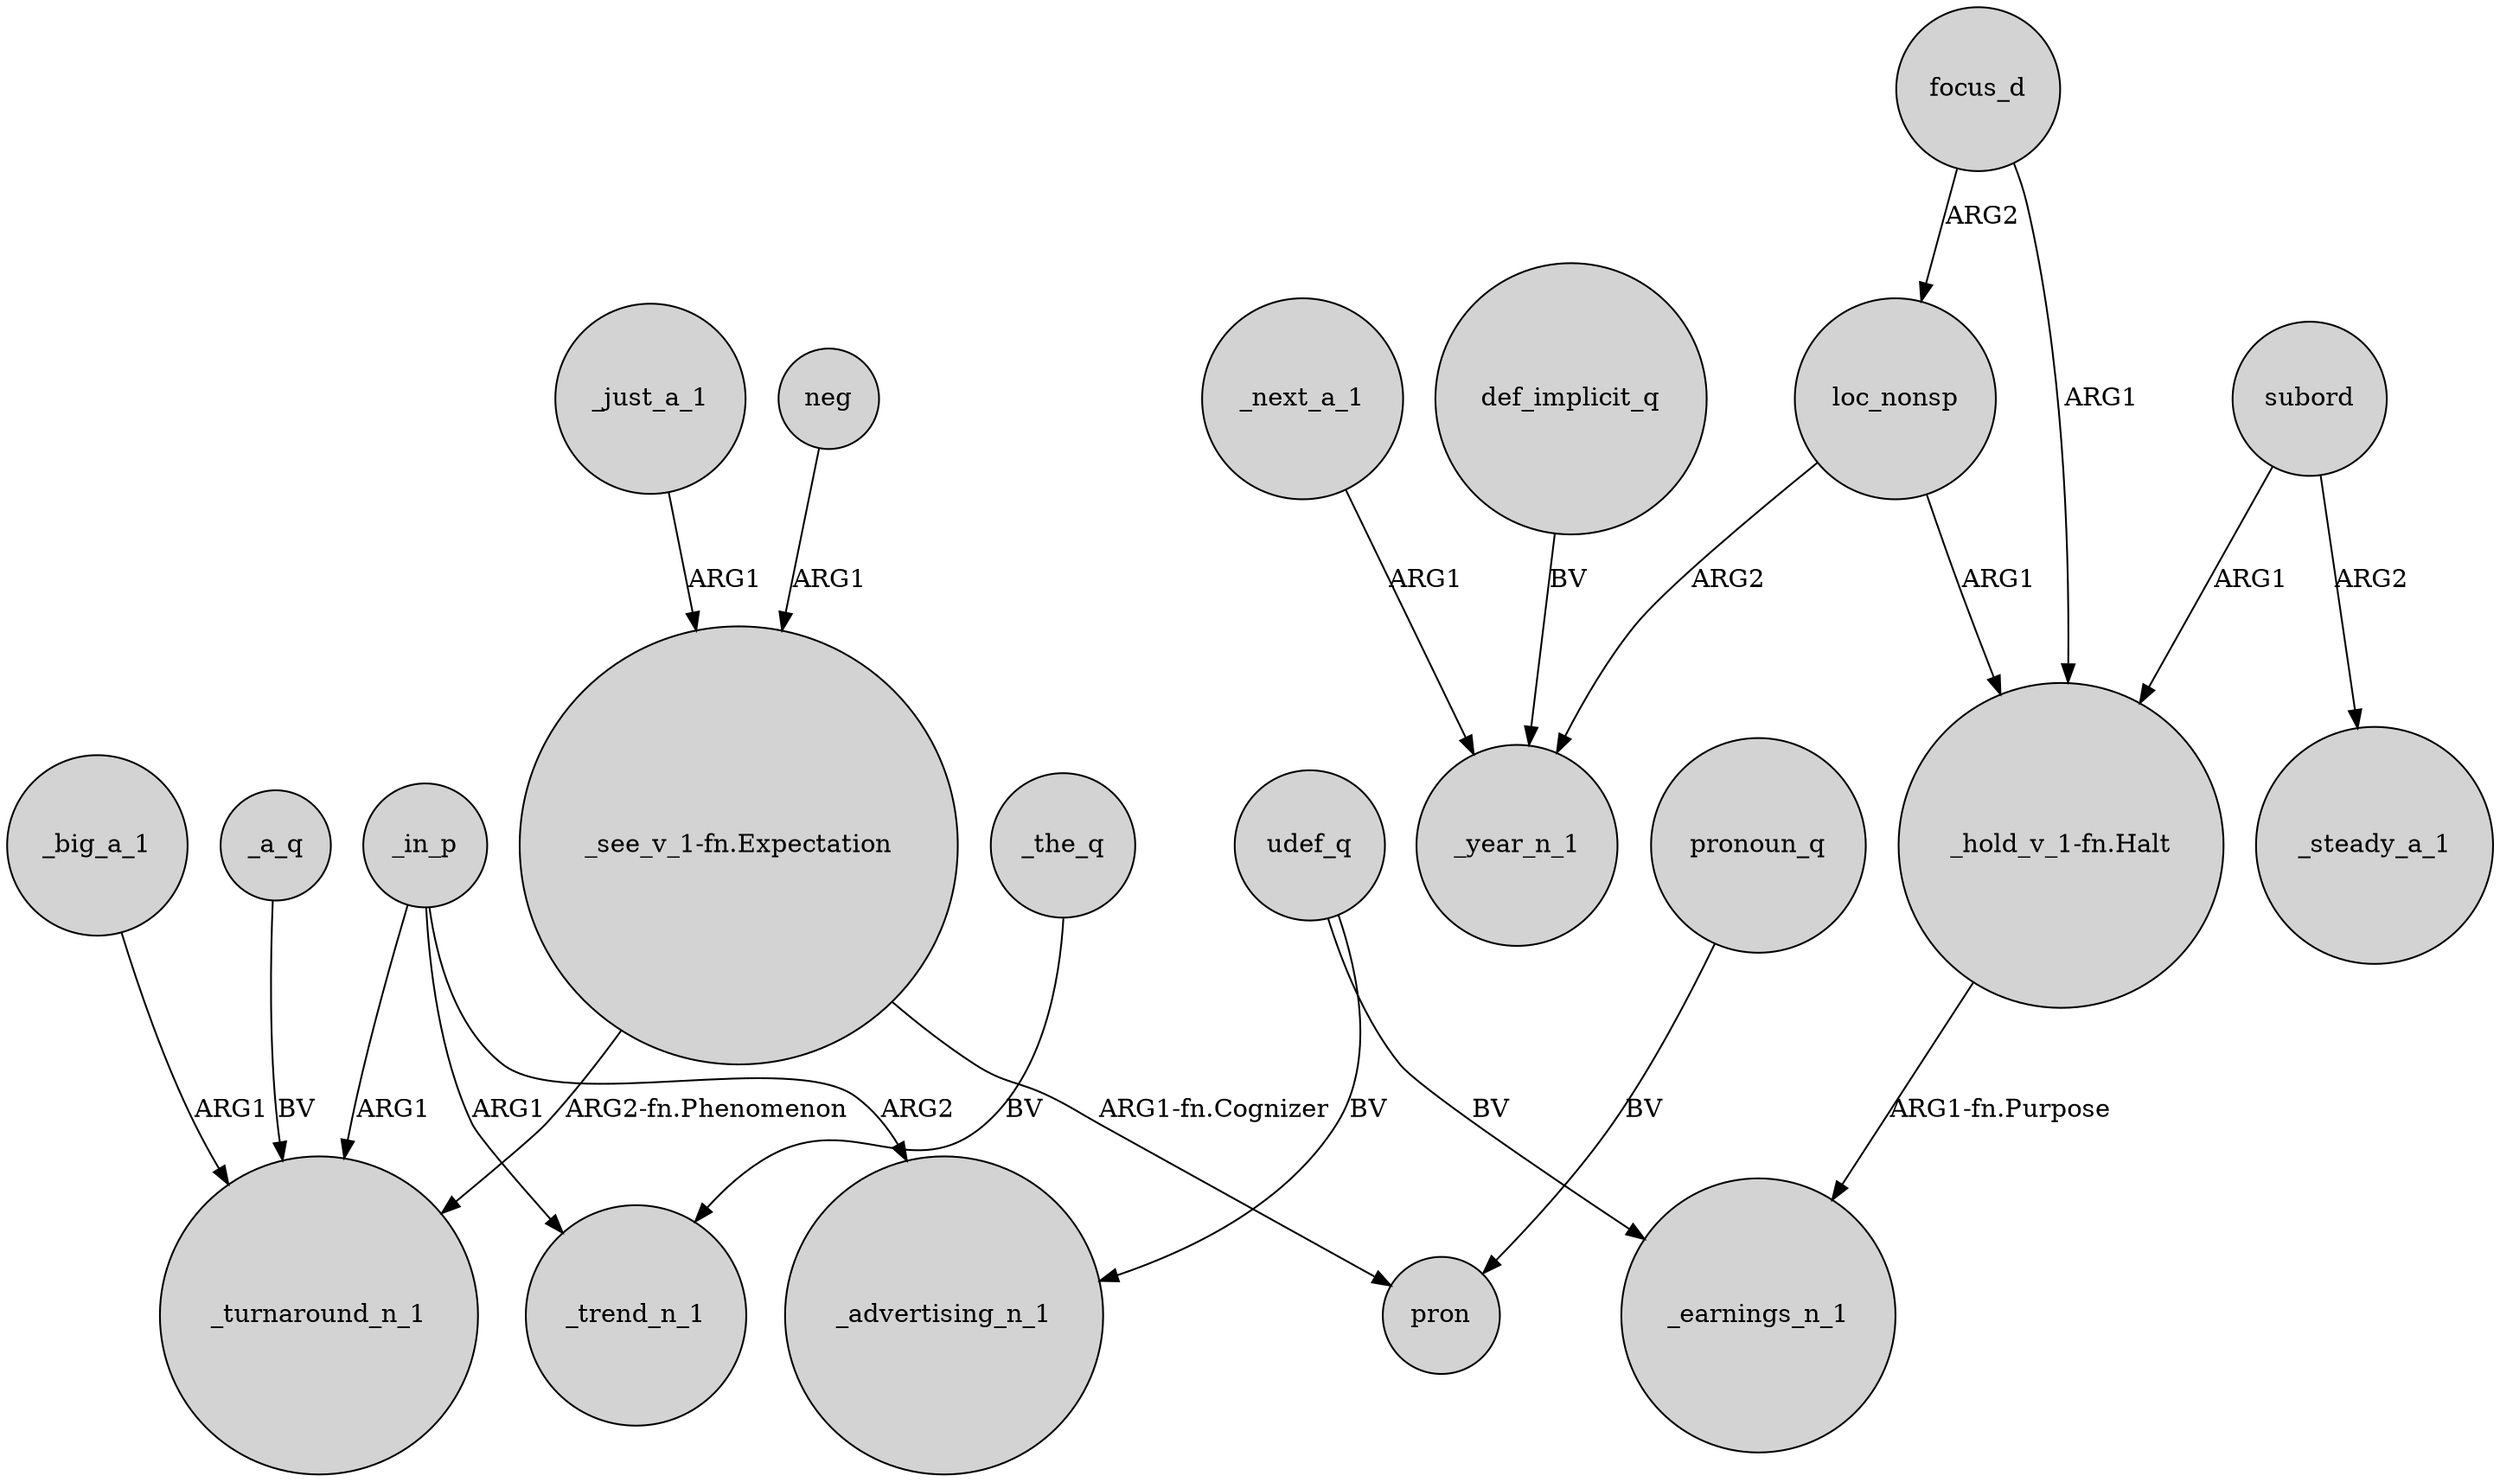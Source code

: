 digraph {
	node [shape=circle style=filled]
	_big_a_1 -> _turnaround_n_1 [label=ARG1]
	def_implicit_q -> _year_n_1 [label=BV]
	_in_p -> _advertising_n_1 [label=ARG2]
	_a_q -> _turnaround_n_1 [label=BV]
	focus_d -> loc_nonsp [label=ARG2]
	_in_p -> _trend_n_1 [label=ARG1]
	"_see_v_1-fn.Expectation" -> _turnaround_n_1 [label="ARG2-fn.Phenomenon"]
	loc_nonsp -> _year_n_1 [label=ARG2]
	_just_a_1 -> "_see_v_1-fn.Expectation" [label=ARG1]
	pronoun_q -> pron [label=BV]
	udef_q -> _advertising_n_1 [label=BV]
	udef_q -> _earnings_n_1 [label=BV]
	neg -> "_see_v_1-fn.Expectation" [label=ARG1]
	_the_q -> _trend_n_1 [label=BV]
	focus_d -> "_hold_v_1-fn.Halt" [label=ARG1]
	"_see_v_1-fn.Expectation" -> pron [label="ARG1-fn.Cognizer"]
	subord -> "_hold_v_1-fn.Halt" [label=ARG1]
	_in_p -> _turnaround_n_1 [label=ARG1]
	"_hold_v_1-fn.Halt" -> _earnings_n_1 [label="ARG1-fn.Purpose"]
	_next_a_1 -> _year_n_1 [label=ARG1]
	subord -> _steady_a_1 [label=ARG2]
	loc_nonsp -> "_hold_v_1-fn.Halt" [label=ARG1]
}
